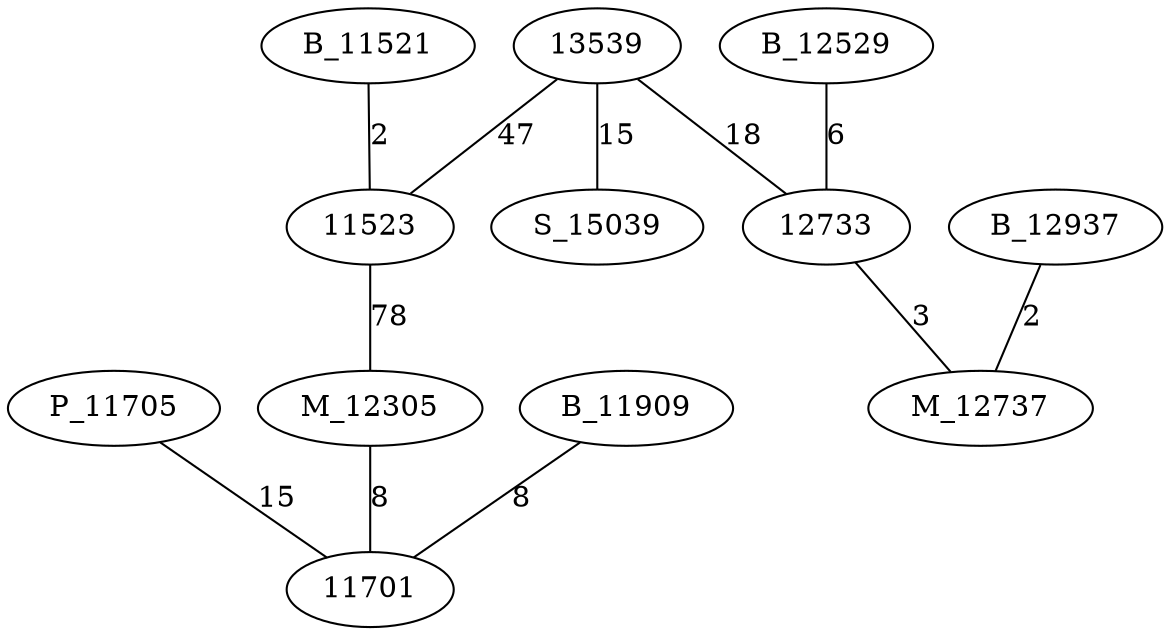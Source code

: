 graph chemin {

	P_11705 -- 11701 [label=15]
	13539 -- S_15039 [label=15]
	13539 -- 11523 [label=47]
	13539 -- 12733 [label=18]
	B_12937 -- M_12737 [label=2]
	B_11521 -- 11523 [label=2]
	11523 -- M_12305 [label=78]
	B_12529 -- 12733 [label=6]
	B_11909 -- 11701 [label=8]
	M_12305 -- 11701 [label=8]
	12733 -- M_12737 [label=3]

}

